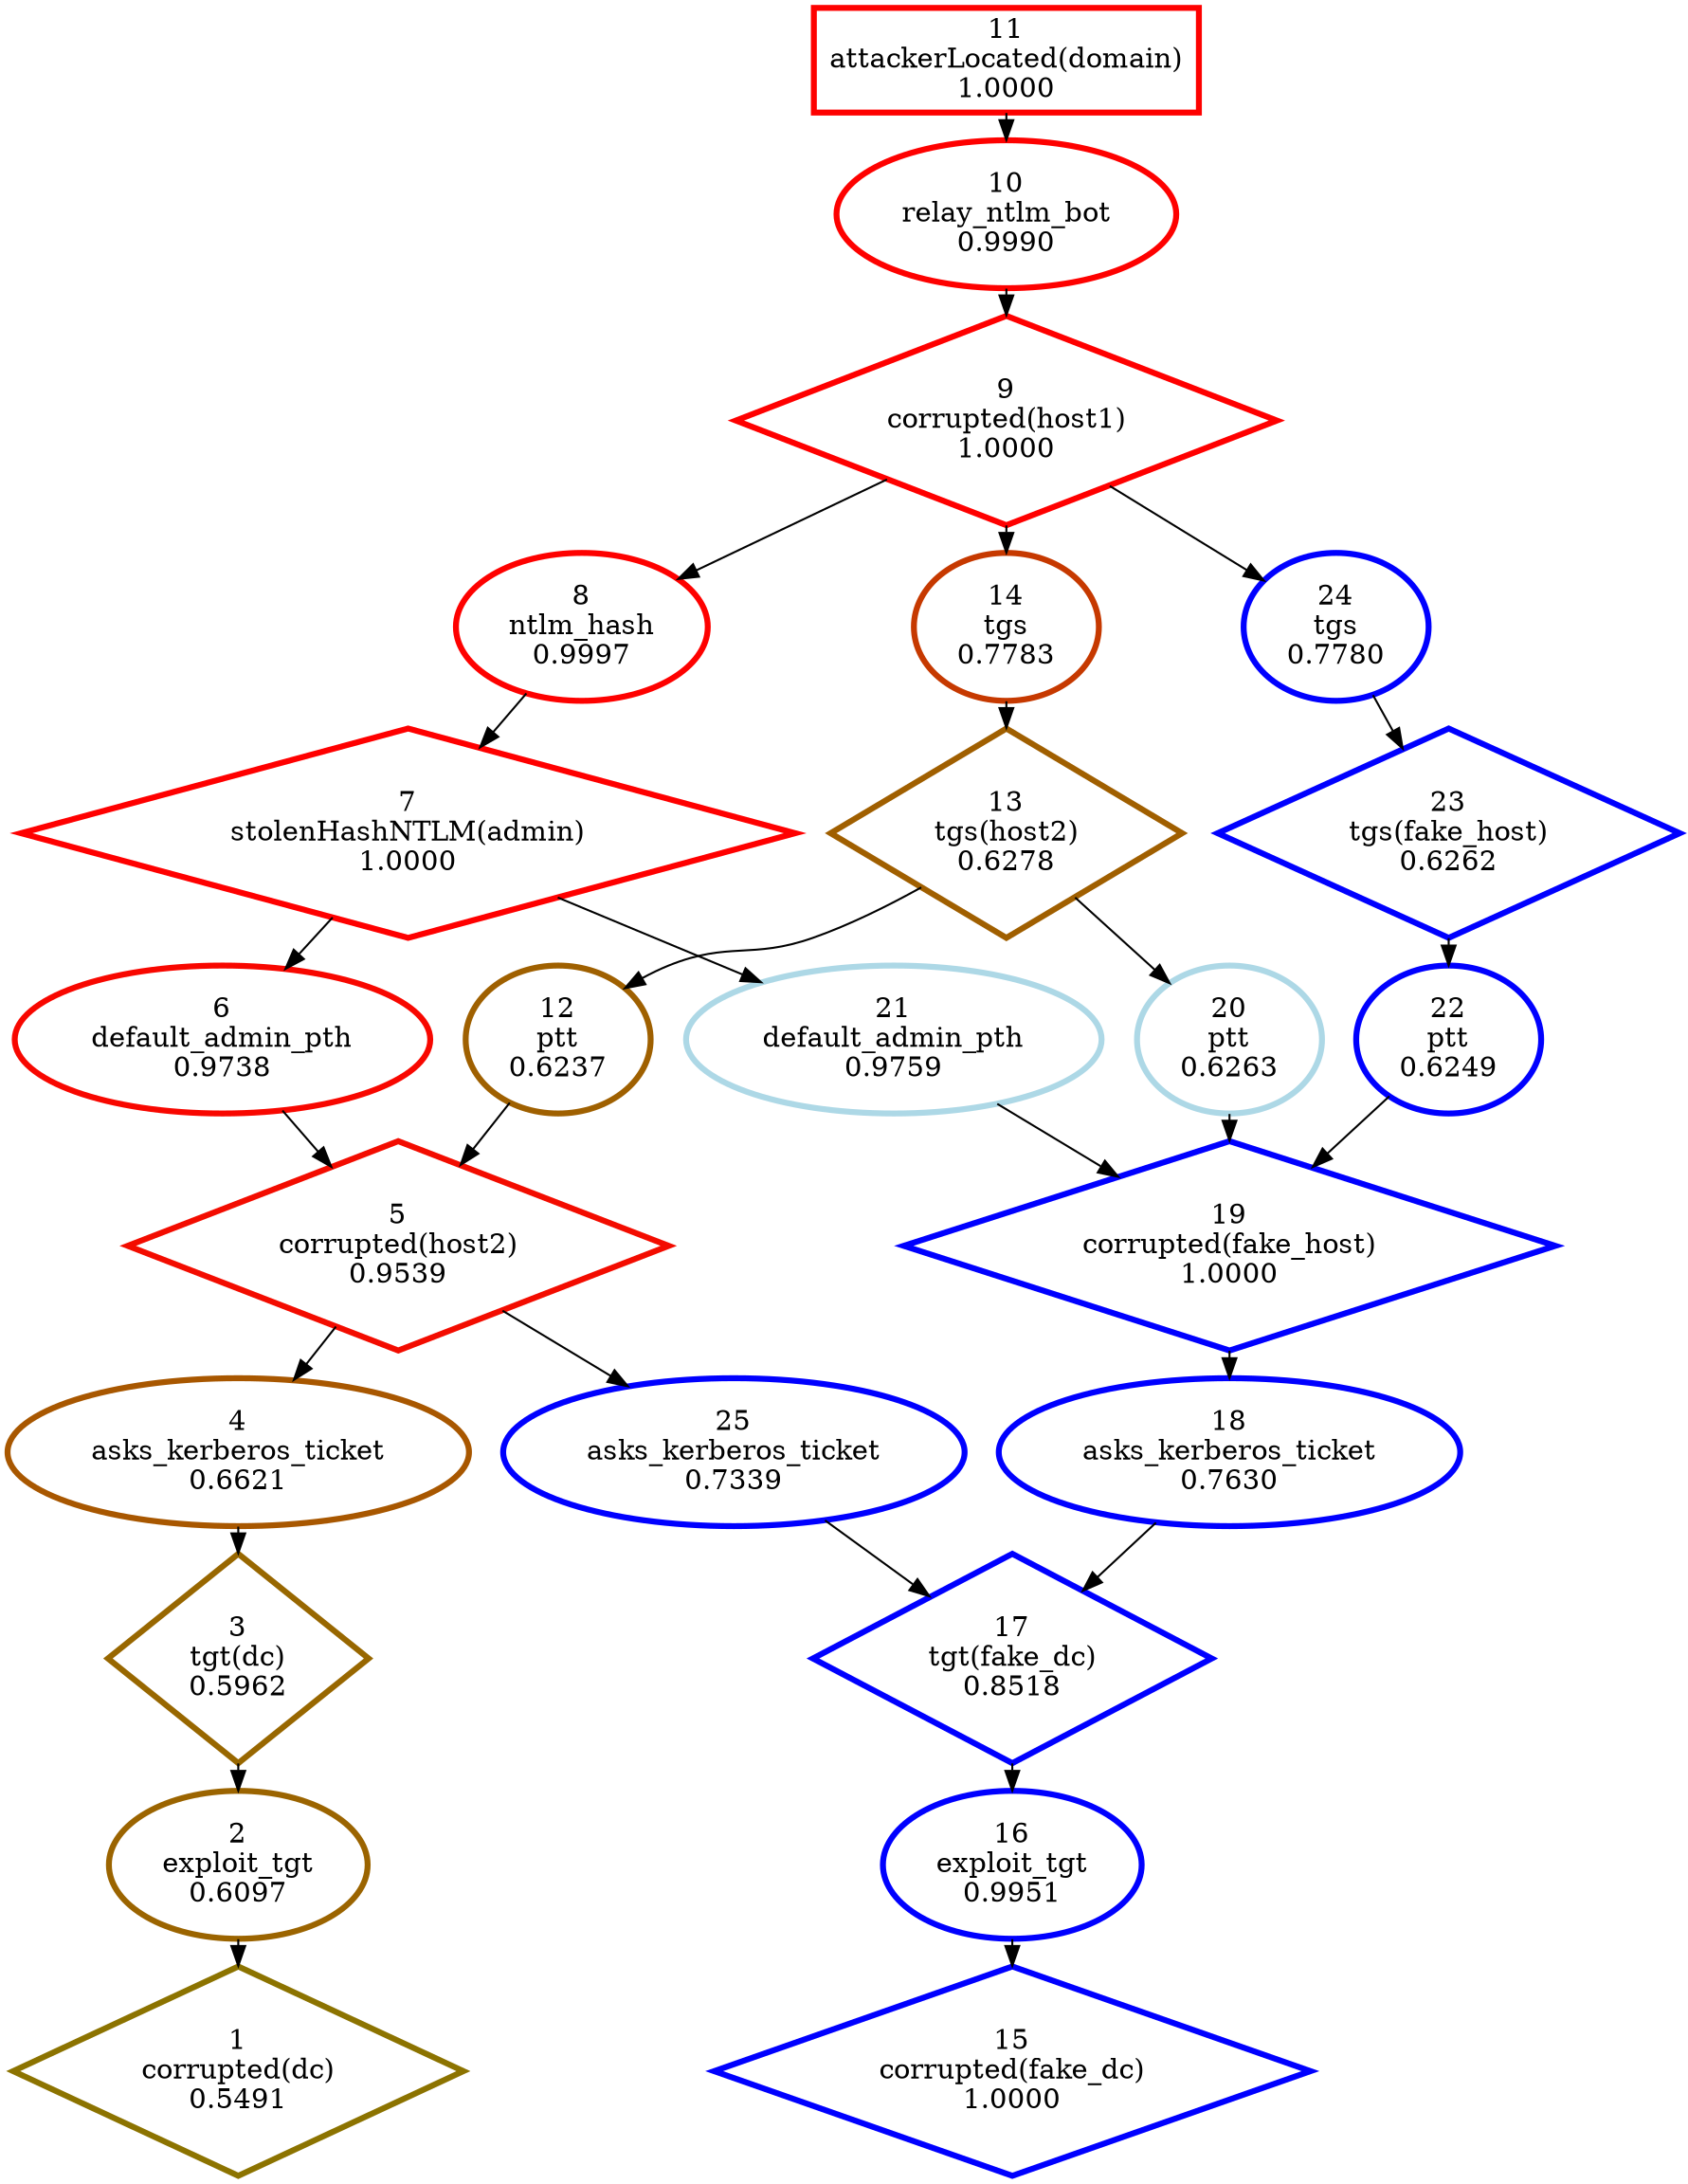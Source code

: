 digraph G {
ranksep=0.2;
  "1" [label="1\ncorrupted(dc)\n0.5491", color="#8C7300", penwidth=3, shape="diamond"];
  "2" [label="2\nexploit_tgt\n0.6097", color="#9B6400", penwidth=3, shape="ellipse"];
  "3" [label="3\ntgt(dc)\n0.5962", color="#986700", penwidth=3, shape="diamond"];
  "4" [label="4\nasks_kerberos_ticket\n0.6621", color="#A85700", penwidth=3, shape="ellipse"];
  "5" [label="5\ncorrupted(host2)\n0.9539", color="#F30C00", penwidth=3, shape="diamond"];
  "6" [label="6\ndefault_admin_pth\n0.9738", color="#F80700", penwidth=3, shape="ellipse"];
  "7" [label="7\nstolenHashNTLM(admin)\n1.0000", color="#FF0000", penwidth=3, shape="diamond"];
  "8" [label="8\nntlm_hash\n0.9997", color="#FE0100", penwidth=3, shape="ellipse"];
  "9" [label="9\ncorrupted(host1)\n1.0000", color="#FF0000", penwidth=3, shape="diamond"];
  "10" [label="10\nrelay_ntlm_bot\n0.9990", color="#FE0100", penwidth=3, shape="ellipse"];
  "11" [label="11\nattackerLocated(domain)\n1.0000", color="#FE0100", penwidth=3, shape="box"];
  "12" [label="12\nptt\n0.6237", color="#9F6000", penwidth=3, shape="ellipse"];
  "13" [label="13\ntgs(host2)\n0.6278", color="#A05F00", penwidth=3, shape="diamond"];
  "14" [label="14\ntgs\n0.7783", color="#C63900", penwidth=3, shape="ellipse"];
  "15" [label="15\ncorrupted(fake_dc)\n1.0000", color="blue", penwidth=3, shape="diamond"];
  "16" [label="16\nexploit_tgt\n0.9951", color="blue", penwidth=3, shape="ellipse"];
  "17" [label="17\ntgt(fake_dc)\n0.8518", color="blue", penwidth=3, shape="diamond"];
  "18" [label="18\nasks_kerberos_ticket\n0.7630", color="blue", penwidth=3, shape="ellipse"];
  "19" [label="19\ncorrupted(fake_host)\n1.0000", color="blue", penwidth=3, shape="diamond"];
  "20" [label="20\nptt\n0.6263", color="lightblue", penwidth=3, shape="ellipse"];
  "21" [label="21\ndefault_admin_pth\n0.9759", color="lightblue", penwidth=3, shape="ellipse"];
  "22" [label="22\nptt\n0.6249", color="blue", penwidth=3, shape="ellipse"];
  "23" [label="23\ntgs(fake_host)\n0.6262", color="blue", penwidth=3, shape="diamond"];
  "24" [label="24\ntgs\n0.7780", color="blue", penwidth=3, shape="ellipse"];
  "25" [label="25\nasks_kerberos_ticket\n0.7339", color="blue", penwidth=3, shape="ellipse"];
  "11" -> "10";
  "10" -> "9";
  "9" -> "8";
  "9" -> "14";
  "9" -> "24";
  "8" -> "7";
  "7" -> "6";
  "7" -> "21";
  "6" -> "5";
  "5" -> "4";
  "5" -> "25";
  "14" -> "13";
  "13" -> "12";
  "13" -> "20";
  "12" -> "5";
  "4" -> "3";
  "3" -> "2";
  "2" -> "1";
  "20" -> "19";
  "19" -> "18";
  "21" -> "19";
  "24" -> "23";
  "23" -> "22";
  "22" -> "19";
  "18" -> "17";
  "17" -> "16";
  "25" -> "17";
  "16" -> "15";
}